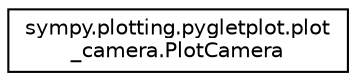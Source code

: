 digraph "Graphical Class Hierarchy"
{
 // LATEX_PDF_SIZE
  edge [fontname="Helvetica",fontsize="10",labelfontname="Helvetica",labelfontsize="10"];
  node [fontname="Helvetica",fontsize="10",shape=record];
  rankdir="LR";
  Node0 [label="sympy.plotting.pygletplot.plot\l_camera.PlotCamera",height=0.2,width=0.4,color="black", fillcolor="white", style="filled",URL="$classsympy_1_1plotting_1_1pygletplot_1_1plot__camera_1_1PlotCamera.html",tooltip=" "];
}

